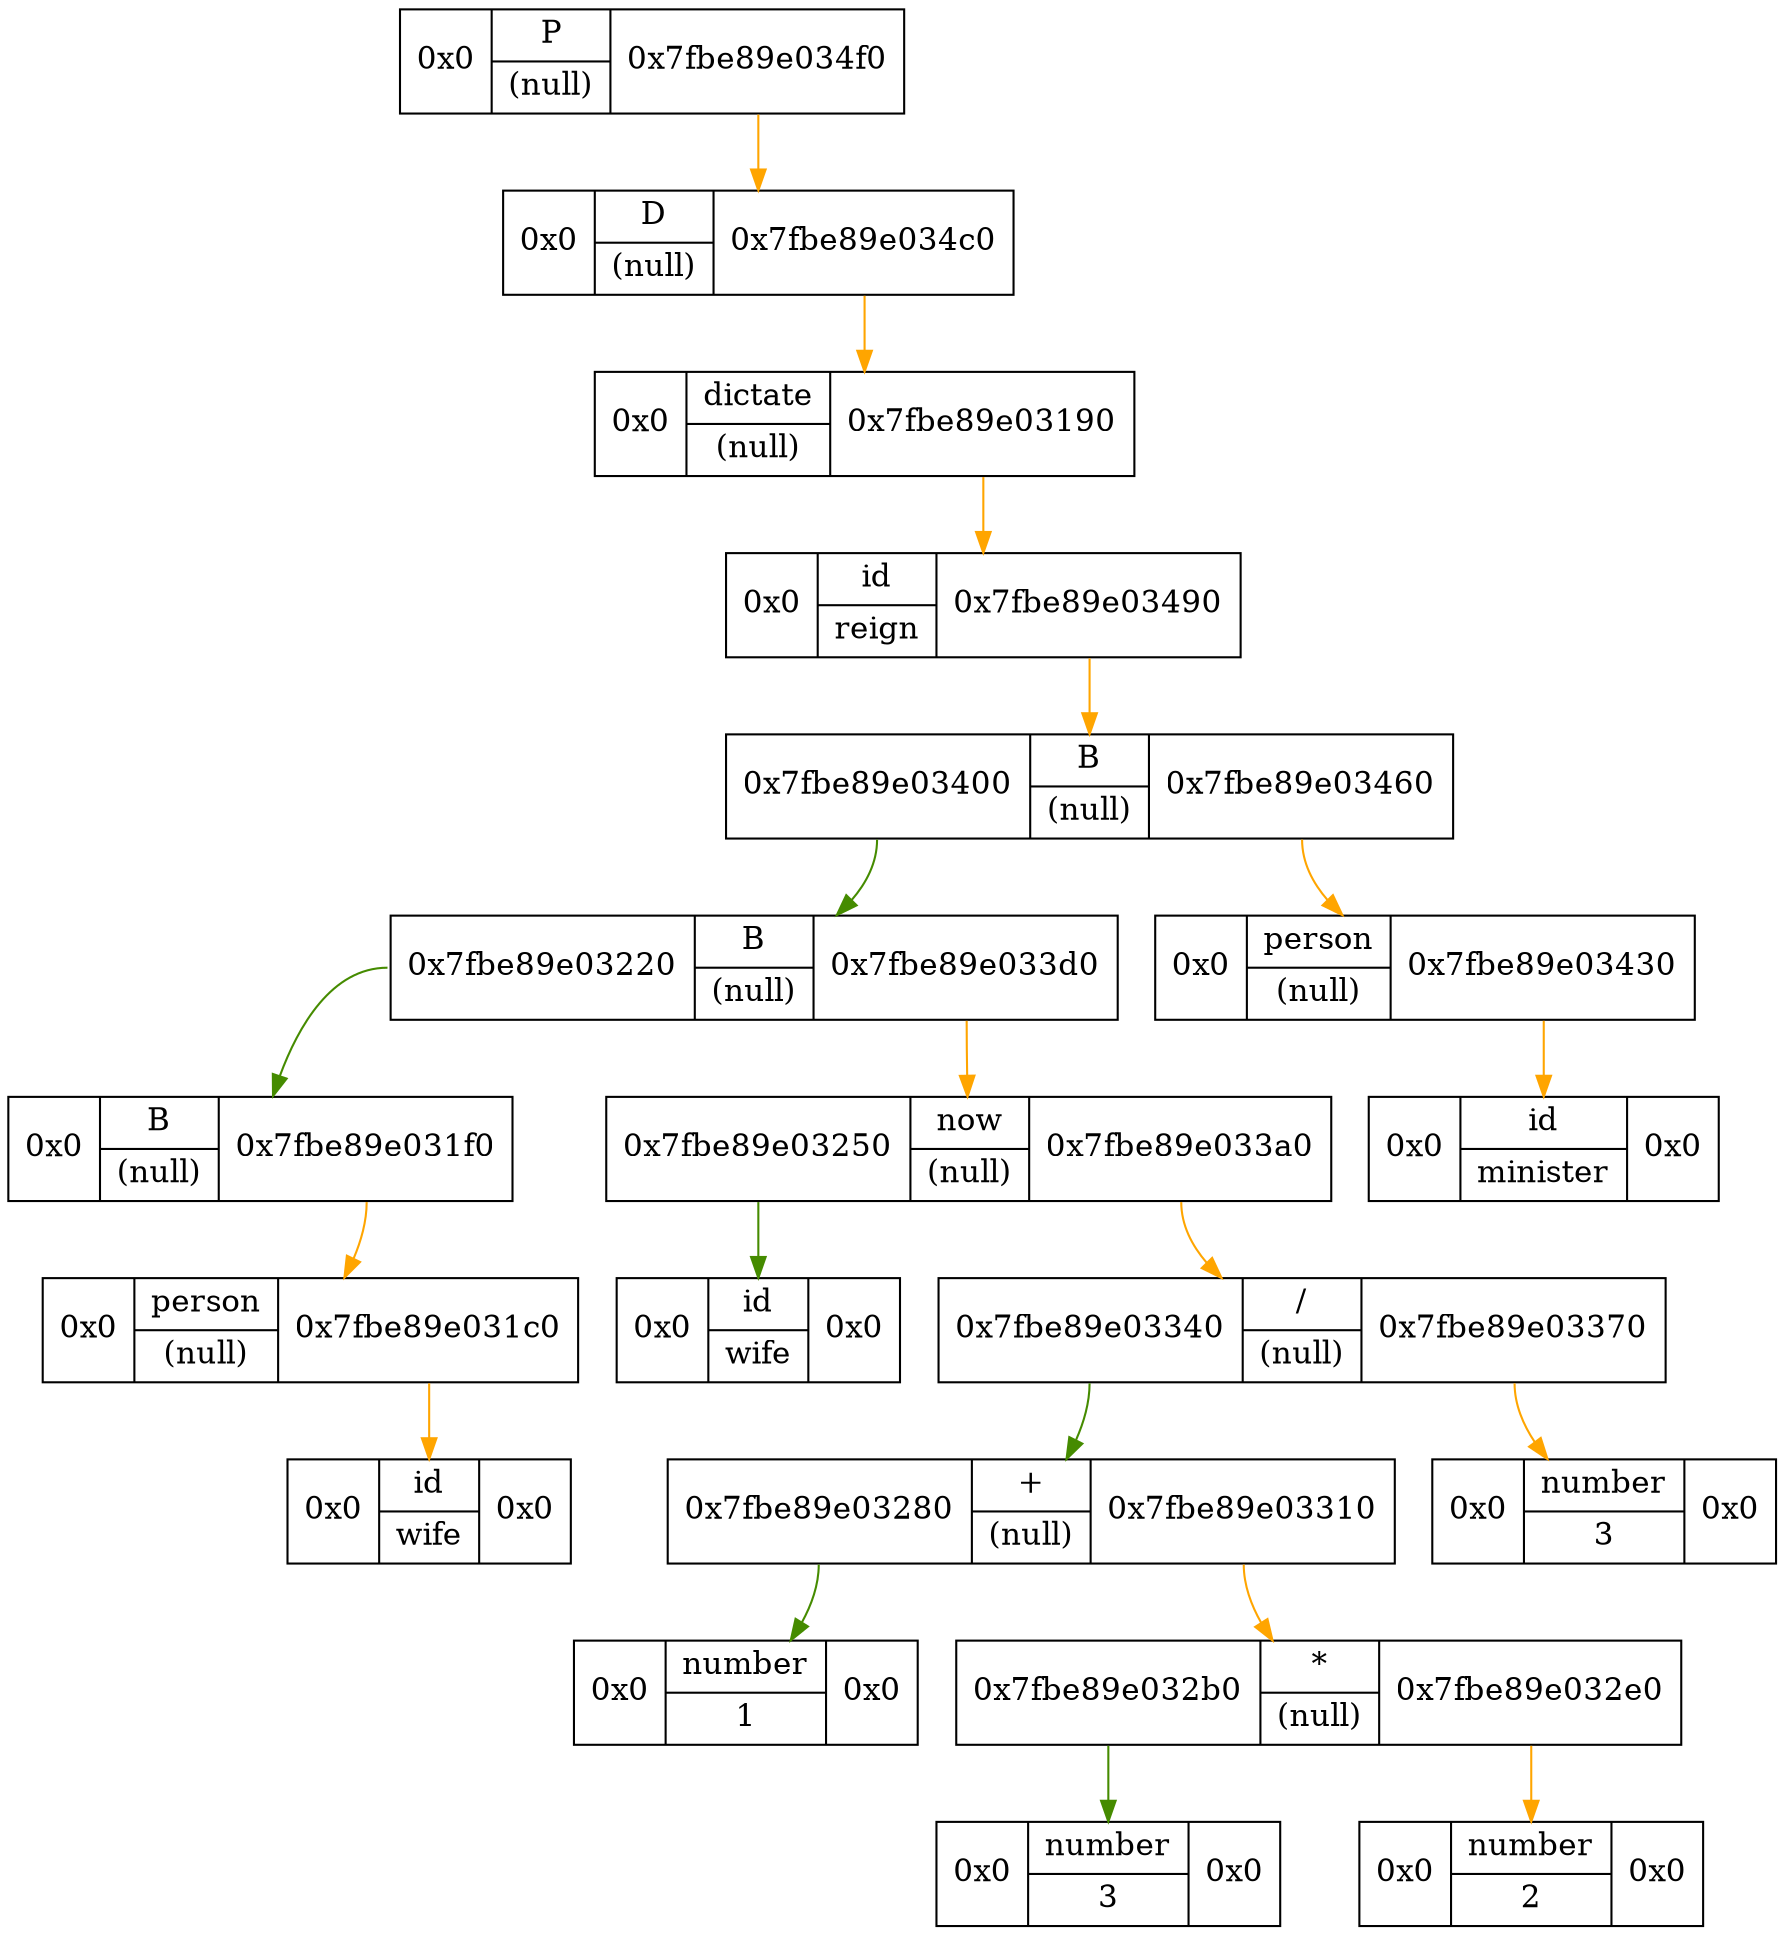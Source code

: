 digraph G{
	edge[color="chartreuse4",fontcolor="blue",fontsize=12];
	node[shape="rectangle",fontsize=15];
	1 [shape=record,label="  <f0> 0x0| {P | (null)} | <f1> 0x7fbe89e034f0" ];
	3 [shape=record,label="  <f0> 0x0| {D | (null)} | <f1> 0x7fbe89e034c0" ];
	7 [shape=record,label="  <f0> 0x0| {dictate | (null)} | <f1> 0x7fbe89e03190" ];
	15 [shape=record,label="  <f0> 0x0| {id | reign} | <f1> 0x7fbe89e03490" ];
	31 [shape=record,label="  <f0> 0x7fbe89e03400| {B | (null)} | <f1> 0x7fbe89e03460" ];
	62 [shape=record,label="  <f0> 0x7fbe89e03220| {B | (null)} | <f1> 0x7fbe89e033d0" ];
	124 [shape=record,label="  <f0> 0x0| {B | (null)} | <f1> 0x7fbe89e031f0" ];
	249 [shape=record,label="  <f0> 0x0| {person | (null)} | <f1> 0x7fbe89e031c0" ];
	499 [shape=record,label="  <f0> 0x0| {id | wife} | <f1> 0x0" ];
		249:<f1> -> 499[color="orange"]
		124:<f1> -> 249[color="orange"]
		62:<f0> -> 124
	125 [shape=record,label="  <f0> 0x7fbe89e03250| {now | (null)} | <f1> 0x7fbe89e033a0" ];
	250 [shape=record,label="  <f0> 0x0| {id | wife} | <f1> 0x0" ];
		125:<f0> -> 250
	251 [shape=record,label="  <f0> 0x7fbe89e03340| {/ | (null)} | <f1> 0x7fbe89e03370" ];
	502 [shape=record,label="  <f0> 0x7fbe89e03280| {+ | (null)} | <f1> 0x7fbe89e03310" ];
	1004 [shape=record,label="  <f0> 0x0| {number | 1} | <f1> 0x0" ];
		502:<f0> -> 1004
	1005 [shape=record,label="  <f0> 0x7fbe89e032b0| {* | (null)} | <f1> 0x7fbe89e032e0" ];
	2010 [shape=record,label="  <f0> 0x0| {number | 3} | <f1> 0x0" ];
		1005:<f0> -> 2010
	2011 [shape=record,label="  <f0> 0x0| {number | 2} | <f1> 0x0" ];
		1005:<f1> -> 2011[color="orange"]
		502:<f1> -> 1005[color="orange"]
		251:<f0> -> 502
	503 [shape=record,label="  <f0> 0x0| {number | 3} | <f1> 0x0" ];
		251:<f1> -> 503[color="orange"]
		125:<f1> -> 251[color="orange"]
		62:<f1> -> 125[color="orange"]
		31:<f0> -> 62
	63 [shape=record,label="  <f0> 0x0| {person | (null)} | <f1> 0x7fbe89e03430" ];
	127 [shape=record,label="  <f0> 0x0| {id | minister} | <f1> 0x0" ];
		63:<f1> -> 127[color="orange"]
		31:<f1> -> 63[color="orange"]
		15:<f1> -> 31[color="orange"]
		7:<f1> -> 15[color="orange"]
		3:<f1> -> 7[color="orange"]
		1:<f1> -> 3[color="orange"]
}